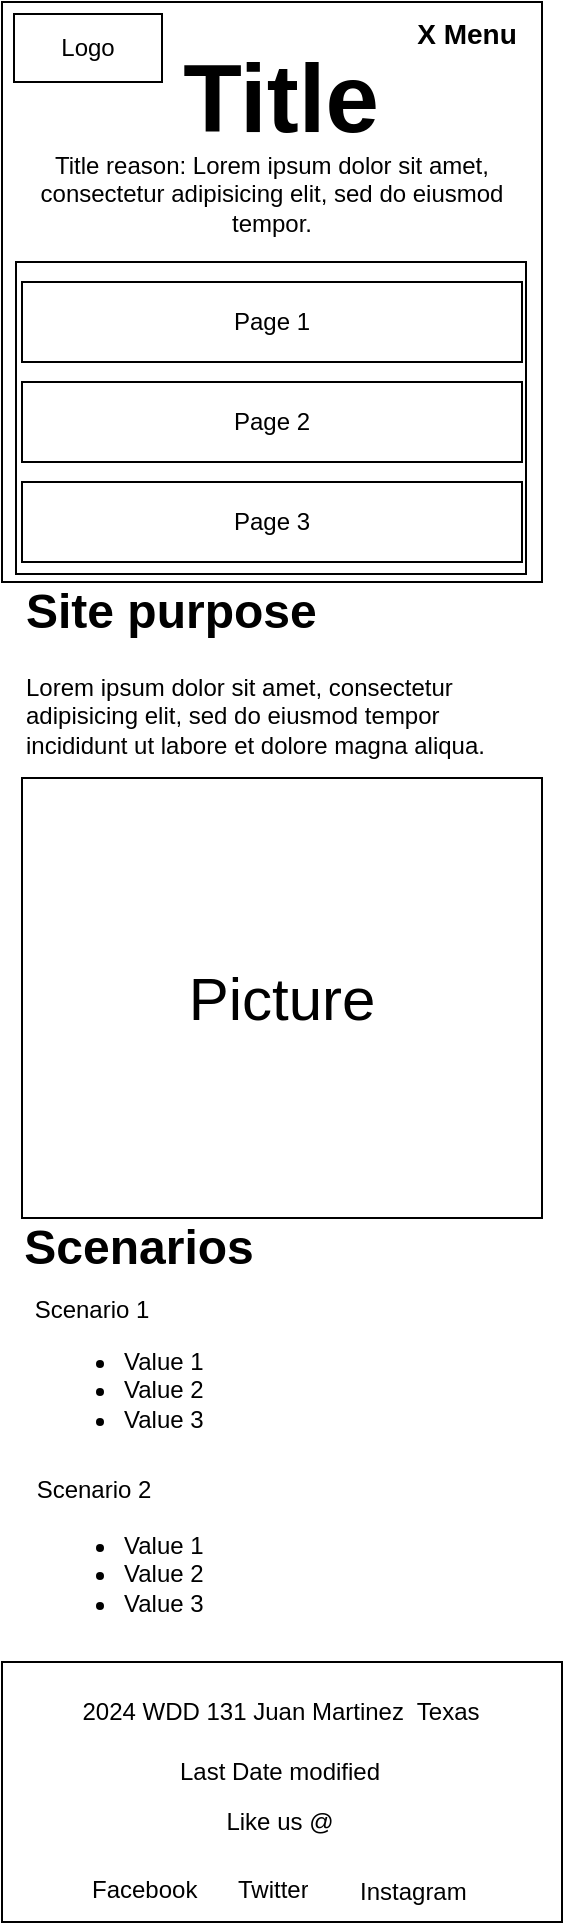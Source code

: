 <mxfile version="24.8.6">
  <diagram name="Page-1" id="dx3nzqyFTjcGmjbl0QqD">
    <mxGraphModel dx="1434" dy="818" grid="1" gridSize="10" guides="1" tooltips="1" connect="1" arrows="1" fold="1" page="1" pageScale="1" pageWidth="850" pageHeight="1100" math="0" shadow="0">
      <root>
        <mxCell id="0" />
        <mxCell id="1" parent="0" />
        <mxCell id="F7PPgY3mqNymwi-HCpY--1" value="" style="rounded=0;whiteSpace=wrap;html=1;" vertex="1" parent="1">
          <mxGeometry x="40" y="10" width="270" height="290" as="geometry" />
        </mxCell>
        <mxCell id="F7PPgY3mqNymwi-HCpY--2" value="Logo" style="html=1;whiteSpace=wrap;" vertex="1" parent="1">
          <mxGeometry x="46" y="16" width="74" height="34" as="geometry" />
        </mxCell>
        <mxCell id="F7PPgY3mqNymwi-HCpY--3" value="Title" style="text;strokeColor=none;fillColor=none;html=1;fontSize=48;fontStyle=1;verticalAlign=middle;align=center;" vertex="1" parent="1">
          <mxGeometry x="129" y="38" width="100" height="40" as="geometry" />
        </mxCell>
        <UserObject label="Title reason: Lorem ipsum dolor sit amet, consectetur adipisicing elit, sed do eiusmod tempor." placeholders="1" name="Variable" id="F7PPgY3mqNymwi-HCpY--4">
          <mxCell style="text;html=1;strokeColor=none;fillColor=none;align=center;verticalAlign=middle;whiteSpace=wrap;overflow=hidden;" vertex="1" parent="1">
            <mxGeometry x="50" y="80" width="250" height="51" as="geometry" />
          </mxCell>
        </UserObject>
        <mxCell id="F7PPgY3mqNymwi-HCpY--5" value="" style="rounded=0;whiteSpace=wrap;html=1;" vertex="1" parent="1">
          <mxGeometry x="47" y="140" width="255" height="156" as="geometry" />
        </mxCell>
        <mxCell id="F7PPgY3mqNymwi-HCpY--13" value="Page 1" style="html=1;whiteSpace=wrap;container=1;recursiveResize=0;collapsible=0;" vertex="1" parent="1">
          <mxGeometry x="50" y="150" width="250" height="40" as="geometry" />
        </mxCell>
        <mxCell id="F7PPgY3mqNymwi-HCpY--15" value="Page 2" style="html=1;whiteSpace=wrap;container=1;recursiveResize=0;collapsible=0;" vertex="1" parent="1">
          <mxGeometry x="50" y="200" width="250" height="40" as="geometry" />
        </mxCell>
        <mxCell id="F7PPgY3mqNymwi-HCpY--16" value="Page 3" style="html=1;whiteSpace=wrap;container=1;recursiveResize=0;collapsible=0;" vertex="1" parent="1">
          <mxGeometry x="50" y="250" width="250" height="40" as="geometry" />
        </mxCell>
        <mxCell id="F7PPgY3mqNymwi-HCpY--20" value="&lt;font style=&quot;font-size: 30px;&quot;&gt;Picture&lt;/font&gt;" style="whiteSpace=wrap;html=1;align=center;" vertex="1" parent="1">
          <mxGeometry x="50" y="398" width="260" height="220" as="geometry" />
        </mxCell>
        <mxCell id="F7PPgY3mqNymwi-HCpY--21" value="Scenarios" style="text;strokeColor=none;fillColor=none;html=1;fontSize=24;fontStyle=1;verticalAlign=middle;align=center;" vertex="1" parent="1">
          <mxGeometry x="43" y="613" width="130" height="40" as="geometry" />
        </mxCell>
        <mxCell id="F7PPgY3mqNymwi-HCpY--22" value="&lt;ul&gt;&lt;li&gt;Value 1&lt;/li&gt;&lt;li&gt;Value 2&lt;/li&gt;&lt;li&gt;Value 3&lt;/li&gt;&lt;/ul&gt;" style="text;strokeColor=none;fillColor=none;html=1;whiteSpace=wrap;verticalAlign=middle;overflow=hidden;" vertex="1" parent="1">
          <mxGeometry x="59" y="664" width="100" height="80" as="geometry" />
        </mxCell>
        <UserObject label="Scenario 1" placeholders="1" name="Variable" id="F7PPgY3mqNymwi-HCpY--23">
          <mxCell style="text;html=1;strokeColor=none;fillColor=none;align=center;verticalAlign=middle;whiteSpace=wrap;overflow=hidden;" vertex="1" parent="1">
            <mxGeometry x="45" y="654" width="80" height="20" as="geometry" />
          </mxCell>
        </UserObject>
        <UserObject label="Scenario 2" placeholders="1" name="Variable" id="F7PPgY3mqNymwi-HCpY--24">
          <mxCell style="text;html=1;strokeColor=none;fillColor=none;align=center;verticalAlign=middle;whiteSpace=wrap;overflow=hidden;" vertex="1" parent="1">
            <mxGeometry x="46" y="744" width="80" height="20" as="geometry" />
          </mxCell>
        </UserObject>
        <mxCell id="F7PPgY3mqNymwi-HCpY--26" value="&lt;ul&gt;&lt;li&gt;Value 1&lt;/li&gt;&lt;li&gt;Value 2&lt;/li&gt;&lt;li&gt;Value 3&lt;/li&gt;&lt;/ul&gt;" style="text;strokeColor=none;fillColor=none;html=1;whiteSpace=wrap;verticalAlign=middle;overflow=hidden;" vertex="1" parent="1">
          <mxGeometry x="59" y="756" width="100" height="80" as="geometry" />
        </mxCell>
        <mxCell id="F7PPgY3mqNymwi-HCpY--27" value="" style="rounded=0;whiteSpace=wrap;html=1;" vertex="1" parent="1">
          <mxGeometry x="40" y="840" width="280" height="130" as="geometry" />
        </mxCell>
        <mxCell id="F7PPgY3mqNymwi-HCpY--28" value="&lt;h1 style=&quot;margin-top: 0px;&quot;&gt;Site purpose&lt;/h1&gt;&lt;p&gt;Lorem ipsum dolor sit amet, consectetur adipisicing elit, sed do eiusmod tempor incididunt ut labore et dolore magna aliqua.&lt;/p&gt;" style="text;html=1;whiteSpace=wrap;overflow=hidden;rounded=0;" vertex="1" parent="1">
          <mxGeometry x="50" y="294" width="252" height="100" as="geometry" />
        </mxCell>
        <mxCell id="F7PPgY3mqNymwi-HCpY--29" value="2024 WDD 131 Juan Martinez&amp;nbsp; Texas" style="text;html=1;align=center;verticalAlign=middle;whiteSpace=wrap;rounded=0;" vertex="1" parent="1">
          <mxGeometry x="71" y="850" width="217" height="30" as="geometry" />
        </mxCell>
        <mxCell id="F7PPgY3mqNymwi-HCpY--30" value="Last Date modified" style="text;html=1;align=center;verticalAlign=middle;whiteSpace=wrap;rounded=0;" vertex="1" parent="1">
          <mxGeometry x="119" y="880" width="120" height="30" as="geometry" />
        </mxCell>
        <UserObject label="Like us @" placeholders="1" name="Variable" id="F7PPgY3mqNymwi-HCpY--31">
          <mxCell style="text;html=1;strokeColor=none;fillColor=none;align=center;verticalAlign=middle;whiteSpace=wrap;overflow=hidden;" vertex="1" parent="1">
            <mxGeometry x="139" y="910" width="80" height="20" as="geometry" />
          </mxCell>
        </UserObject>
        <mxCell id="F7PPgY3mqNymwi-HCpY--33" value="Facebook" style="text;strokeColor=none;fillColor=none;align=left;verticalAlign=top;spacingLeft=4;spacingRight=4;overflow=hidden;rotatable=0;points=[[0,0.5],[1,0.5]];portConstraint=eastwest;whiteSpace=wrap;html=1;" vertex="1" parent="1">
          <mxGeometry x="79" y="940" width="70" height="26" as="geometry" />
        </mxCell>
        <mxCell id="F7PPgY3mqNymwi-HCpY--34" value="Twitter" style="text;strokeColor=none;fillColor=none;align=left;verticalAlign=top;spacingLeft=4;spacingRight=4;overflow=hidden;rotatable=0;points=[[0,0.5],[1,0.5]];portConstraint=eastwest;whiteSpace=wrap;html=1;" vertex="1" parent="1">
          <mxGeometry x="152" y="940" width="50" height="26" as="geometry" />
        </mxCell>
        <mxCell id="F7PPgY3mqNymwi-HCpY--35" value="Instagram" style="text;strokeColor=none;fillColor=none;align=left;verticalAlign=top;spacingLeft=4;spacingRight=4;overflow=hidden;rotatable=0;points=[[0,0.5],[1,0.5]];portConstraint=eastwest;whiteSpace=wrap;html=1;" vertex="1" parent="1">
          <mxGeometry x="213" y="941" width="67" height="26" as="geometry" />
        </mxCell>
        <mxCell id="F7PPgY3mqNymwi-HCpY--36" value="X Menu" style="text;strokeColor=none;fillColor=none;html=1;fontSize=14;fontStyle=1;verticalAlign=middle;align=center;" vertex="1" parent="1">
          <mxGeometry x="242" y="16" width="60" height="20" as="geometry" />
        </mxCell>
      </root>
    </mxGraphModel>
  </diagram>
</mxfile>
